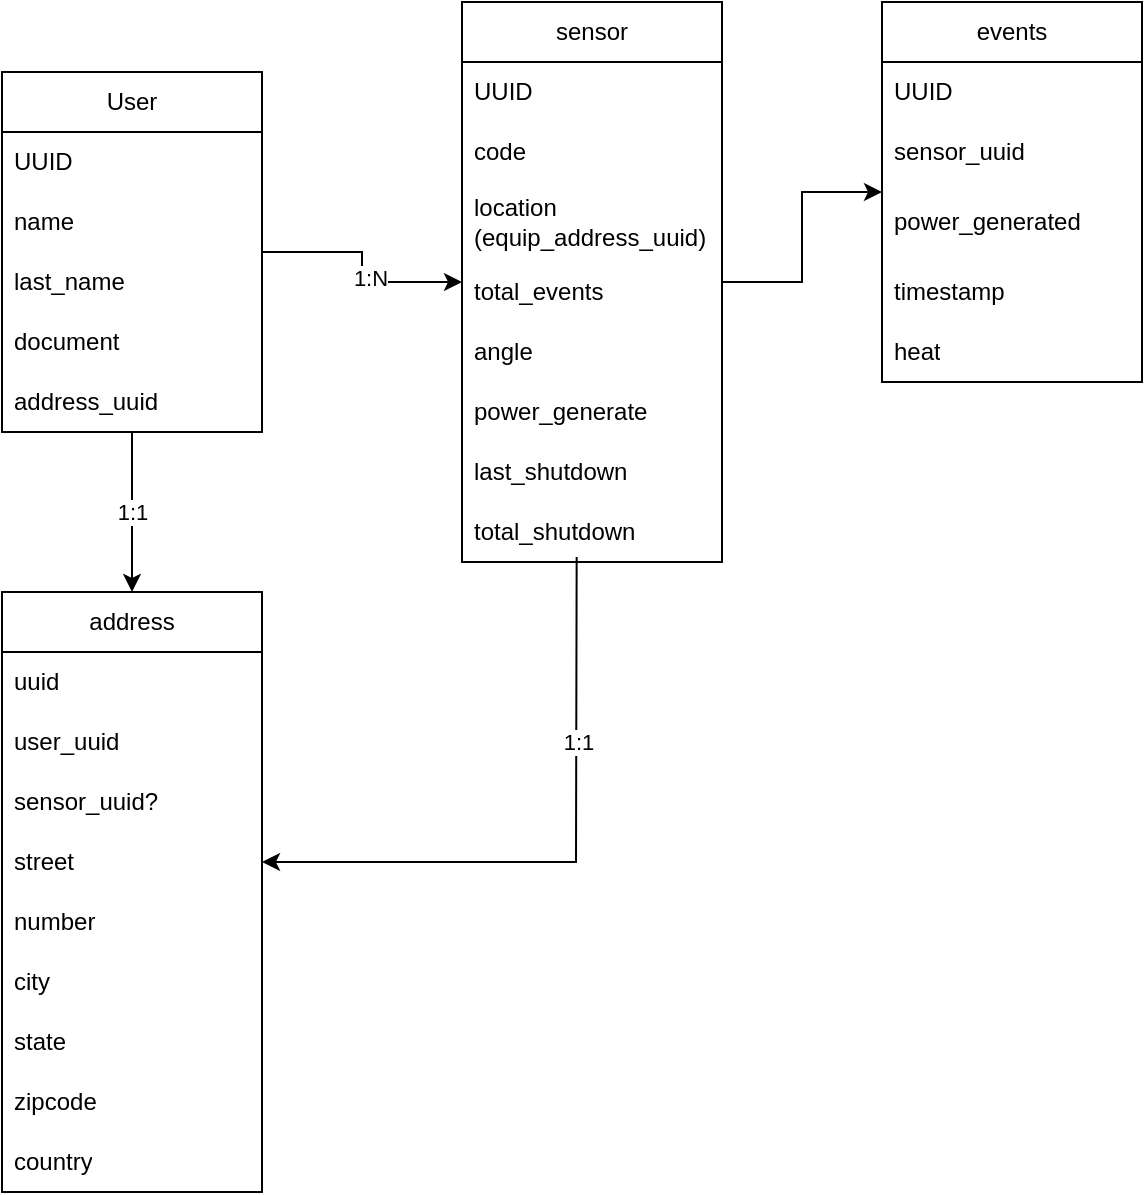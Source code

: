 <mxfile version="28.0.7">
  <diagram name="Página-1" id="KO-yH1Q4UqRy-wUQuOaO">
    <mxGraphModel dx="1678" dy="874" grid="1" gridSize="10" guides="1" tooltips="1" connect="1" arrows="1" fold="1" page="1" pageScale="1" pageWidth="827" pageHeight="1169" math="0" shadow="0">
      <root>
        <mxCell id="0" />
        <mxCell id="1" parent="0" />
        <mxCell id="w5D55JQBxzxJYTdFZREY-18" value="1:1" style="edgeStyle=orthogonalEdgeStyle;rounded=0;orthogonalLoop=1;jettySize=auto;html=1;" edge="1" parent="1" source="w5D55JQBxzxJYTdFZREY-1" target="w5D55JQBxzxJYTdFZREY-12">
          <mxGeometry relative="1" as="geometry" />
        </mxCell>
        <mxCell id="w5D55JQBxzxJYTdFZREY-28" value="" style="edgeStyle=orthogonalEdgeStyle;rounded=0;orthogonalLoop=1;jettySize=auto;html=1;" edge="1" parent="1" source="w5D55JQBxzxJYTdFZREY-1" target="w5D55JQBxzxJYTdFZREY-22">
          <mxGeometry relative="1" as="geometry" />
        </mxCell>
        <mxCell id="w5D55JQBxzxJYTdFZREY-29" value="1:N" style="edgeLabel;html=1;align=center;verticalAlign=middle;resizable=0;points=[];" vertex="1" connectable="0" parent="w5D55JQBxzxJYTdFZREY-28">
          <mxGeometry x="0.197" y="2" relative="1" as="geometry">
            <mxPoint as="offset" />
          </mxGeometry>
        </mxCell>
        <mxCell id="w5D55JQBxzxJYTdFZREY-1" value="User" style="swimlane;fontStyle=0;childLayout=stackLayout;horizontal=1;startSize=30;horizontalStack=0;resizeParent=1;resizeParentMax=0;resizeLast=0;collapsible=1;marginBottom=0;whiteSpace=wrap;html=1;" vertex="1" parent="1">
          <mxGeometry x="110" y="120" width="130" height="180" as="geometry">
            <mxRectangle x="110" y="120" width="70" height="30" as="alternateBounds" />
          </mxGeometry>
        </mxCell>
        <mxCell id="w5D55JQBxzxJYTdFZREY-2" value="UUID" style="text;strokeColor=none;fillColor=none;align=left;verticalAlign=middle;spacingLeft=4;spacingRight=4;overflow=hidden;points=[[0,0.5],[1,0.5]];portConstraint=eastwest;rotatable=0;whiteSpace=wrap;html=1;" vertex="1" parent="w5D55JQBxzxJYTdFZREY-1">
          <mxGeometry y="30" width="130" height="30" as="geometry" />
        </mxCell>
        <mxCell id="w5D55JQBxzxJYTdFZREY-3" value="name" style="text;strokeColor=none;fillColor=none;align=left;verticalAlign=middle;spacingLeft=4;spacingRight=4;overflow=hidden;points=[[0,0.5],[1,0.5]];portConstraint=eastwest;rotatable=0;whiteSpace=wrap;html=1;" vertex="1" parent="w5D55JQBxzxJYTdFZREY-1">
          <mxGeometry y="60" width="130" height="30" as="geometry" />
        </mxCell>
        <mxCell id="w5D55JQBxzxJYTdFZREY-4" value="&lt;div&gt;last_name&lt;/div&gt;" style="text;strokeColor=none;fillColor=none;align=left;verticalAlign=middle;spacingLeft=4;spacingRight=4;overflow=hidden;points=[[0,0.5],[1,0.5]];portConstraint=eastwest;rotatable=0;whiteSpace=wrap;html=1;" vertex="1" parent="w5D55JQBxzxJYTdFZREY-1">
          <mxGeometry y="90" width="130" height="30" as="geometry" />
        </mxCell>
        <mxCell id="w5D55JQBxzxJYTdFZREY-11" value="document" style="text;strokeColor=none;fillColor=none;align=left;verticalAlign=middle;spacingLeft=4;spacingRight=4;overflow=hidden;points=[[0,0.5],[1,0.5]];portConstraint=eastwest;rotatable=0;whiteSpace=wrap;html=1;" vertex="1" parent="w5D55JQBxzxJYTdFZREY-1">
          <mxGeometry y="120" width="130" height="30" as="geometry" />
        </mxCell>
        <mxCell id="w5D55JQBxzxJYTdFZREY-10" value="address_uuid" style="text;strokeColor=none;fillColor=none;align=left;verticalAlign=middle;spacingLeft=4;spacingRight=4;overflow=hidden;points=[[0,0.5],[1,0.5]];portConstraint=eastwest;rotatable=0;whiteSpace=wrap;html=1;" vertex="1" parent="w5D55JQBxzxJYTdFZREY-1">
          <mxGeometry y="150" width="130" height="30" as="geometry" />
        </mxCell>
        <mxCell id="w5D55JQBxzxJYTdFZREY-12" value="address" style="swimlane;fontStyle=0;childLayout=stackLayout;horizontal=1;startSize=30;horizontalStack=0;resizeParent=1;resizeParentMax=0;resizeLast=0;collapsible=1;marginBottom=0;whiteSpace=wrap;html=1;" vertex="1" parent="1">
          <mxGeometry x="110" y="380" width="130" height="300" as="geometry">
            <mxRectangle x="110" y="120" width="70" height="30" as="alternateBounds" />
          </mxGeometry>
        </mxCell>
        <mxCell id="w5D55JQBxzxJYTdFZREY-21" value="uuid" style="text;strokeColor=none;fillColor=none;align=left;verticalAlign=middle;spacingLeft=4;spacingRight=4;overflow=hidden;points=[[0,0.5],[1,0.5]];portConstraint=eastwest;rotatable=0;whiteSpace=wrap;html=1;" vertex="1" parent="w5D55JQBxzxJYTdFZREY-12">
          <mxGeometry y="30" width="130" height="30" as="geometry" />
        </mxCell>
        <mxCell id="w5D55JQBxzxJYTdFZREY-13" value="user_uuid" style="text;strokeColor=none;fillColor=none;align=left;verticalAlign=middle;spacingLeft=4;spacingRight=4;overflow=hidden;points=[[0,0.5],[1,0.5]];portConstraint=eastwest;rotatable=0;whiteSpace=wrap;html=1;" vertex="1" parent="w5D55JQBxzxJYTdFZREY-12">
          <mxGeometry y="60" width="130" height="30" as="geometry" />
        </mxCell>
        <mxCell id="w5D55JQBxzxJYTdFZREY-45" value="sensor_uuid?" style="text;strokeColor=none;fillColor=none;align=left;verticalAlign=middle;spacingLeft=4;spacingRight=4;overflow=hidden;points=[[0,0.5],[1,0.5]];portConstraint=eastwest;rotatable=0;whiteSpace=wrap;html=1;" vertex="1" parent="w5D55JQBxzxJYTdFZREY-12">
          <mxGeometry y="90" width="130" height="30" as="geometry" />
        </mxCell>
        <mxCell id="w5D55JQBxzxJYTdFZREY-14" value="street" style="text;strokeColor=none;fillColor=none;align=left;verticalAlign=middle;spacingLeft=4;spacingRight=4;overflow=hidden;points=[[0,0.5],[1,0.5]];portConstraint=eastwest;rotatable=0;whiteSpace=wrap;html=1;" vertex="1" parent="w5D55JQBxzxJYTdFZREY-12">
          <mxGeometry y="120" width="130" height="30" as="geometry" />
        </mxCell>
        <mxCell id="w5D55JQBxzxJYTdFZREY-15" value="&lt;div&gt;number&lt;/div&gt;" style="text;strokeColor=none;fillColor=none;align=left;verticalAlign=middle;spacingLeft=4;spacingRight=4;overflow=hidden;points=[[0,0.5],[1,0.5]];portConstraint=eastwest;rotatable=0;whiteSpace=wrap;html=1;" vertex="1" parent="w5D55JQBxzxJYTdFZREY-12">
          <mxGeometry y="150" width="130" height="30" as="geometry" />
        </mxCell>
        <mxCell id="w5D55JQBxzxJYTdFZREY-19" value="city" style="text;strokeColor=none;fillColor=none;align=left;verticalAlign=middle;spacingLeft=4;spacingRight=4;overflow=hidden;points=[[0,0.5],[1,0.5]];portConstraint=eastwest;rotatable=0;whiteSpace=wrap;html=1;" vertex="1" parent="w5D55JQBxzxJYTdFZREY-12">
          <mxGeometry y="180" width="130" height="30" as="geometry" />
        </mxCell>
        <mxCell id="w5D55JQBxzxJYTdFZREY-20" value="state" style="text;strokeColor=none;fillColor=none;align=left;verticalAlign=middle;spacingLeft=4;spacingRight=4;overflow=hidden;points=[[0,0.5],[1,0.5]];portConstraint=eastwest;rotatable=0;whiteSpace=wrap;html=1;" vertex="1" parent="w5D55JQBxzxJYTdFZREY-12">
          <mxGeometry y="210" width="130" height="30" as="geometry" />
        </mxCell>
        <mxCell id="w5D55JQBxzxJYTdFZREY-16" value="zipcode" style="text;strokeColor=none;fillColor=none;align=left;verticalAlign=middle;spacingLeft=4;spacingRight=4;overflow=hidden;points=[[0,0.5],[1,0.5]];portConstraint=eastwest;rotatable=0;whiteSpace=wrap;html=1;" vertex="1" parent="w5D55JQBxzxJYTdFZREY-12">
          <mxGeometry y="240" width="130" height="30" as="geometry" />
        </mxCell>
        <mxCell id="w5D55JQBxzxJYTdFZREY-17" value="country" style="text;strokeColor=none;fillColor=none;align=left;verticalAlign=middle;spacingLeft=4;spacingRight=4;overflow=hidden;points=[[0,0.5],[1,0.5]];portConstraint=eastwest;rotatable=0;whiteSpace=wrap;html=1;" vertex="1" parent="w5D55JQBxzxJYTdFZREY-12">
          <mxGeometry y="270" width="130" height="30" as="geometry" />
        </mxCell>
        <mxCell id="w5D55JQBxzxJYTdFZREY-40" value="" style="edgeStyle=orthogonalEdgeStyle;rounded=0;orthogonalLoop=1;jettySize=auto;html=1;" edge="1" parent="1" source="w5D55JQBxzxJYTdFZREY-22" target="w5D55JQBxzxJYTdFZREY-32">
          <mxGeometry relative="1" as="geometry" />
        </mxCell>
        <mxCell id="w5D55JQBxzxJYTdFZREY-22" value="sensor" style="swimlane;fontStyle=0;childLayout=stackLayout;horizontal=1;startSize=30;horizontalStack=0;resizeParent=1;resizeParentMax=0;resizeLast=0;collapsible=1;marginBottom=0;whiteSpace=wrap;html=1;" vertex="1" parent="1">
          <mxGeometry x="340" y="85" width="130" height="280" as="geometry">
            <mxRectangle x="110" y="120" width="70" height="30" as="alternateBounds" />
          </mxGeometry>
        </mxCell>
        <mxCell id="w5D55JQBxzxJYTdFZREY-23" value="UUID" style="text;strokeColor=none;fillColor=none;align=left;verticalAlign=middle;spacingLeft=4;spacingRight=4;overflow=hidden;points=[[0,0.5],[1,0.5]];portConstraint=eastwest;rotatable=0;whiteSpace=wrap;html=1;" vertex="1" parent="w5D55JQBxzxJYTdFZREY-22">
          <mxGeometry y="30" width="130" height="30" as="geometry" />
        </mxCell>
        <mxCell id="w5D55JQBxzxJYTdFZREY-24" value="code" style="text;strokeColor=none;fillColor=none;align=left;verticalAlign=middle;spacingLeft=4;spacingRight=4;overflow=hidden;points=[[0,0.5],[1,0.5]];portConstraint=eastwest;rotatable=0;whiteSpace=wrap;html=1;" vertex="1" parent="w5D55JQBxzxJYTdFZREY-22">
          <mxGeometry y="60" width="130" height="30" as="geometry" />
        </mxCell>
        <mxCell id="w5D55JQBxzxJYTdFZREY-25" value="&lt;div&gt;location (equip_address_uuid)&lt;/div&gt;" style="text;strokeColor=none;fillColor=none;align=left;verticalAlign=middle;spacingLeft=4;spacingRight=4;overflow=hidden;points=[[0,0.5],[1,0.5]];portConstraint=eastwest;rotatable=0;whiteSpace=wrap;html=1;" vertex="1" parent="w5D55JQBxzxJYTdFZREY-22">
          <mxGeometry y="90" width="130" height="40" as="geometry" />
        </mxCell>
        <mxCell id="w5D55JQBxzxJYTdFZREY-26" value="total_events" style="text;strokeColor=none;fillColor=none;align=left;verticalAlign=middle;spacingLeft=4;spacingRight=4;overflow=hidden;points=[[0,0.5],[1,0.5]];portConstraint=eastwest;rotatable=0;whiteSpace=wrap;html=1;" vertex="1" parent="w5D55JQBxzxJYTdFZREY-22">
          <mxGeometry y="130" width="130" height="30" as="geometry" />
        </mxCell>
        <mxCell id="w5D55JQBxzxJYTdFZREY-41" value="angle" style="text;strokeColor=none;fillColor=none;align=left;verticalAlign=middle;spacingLeft=4;spacingRight=4;overflow=hidden;points=[[0,0.5],[1,0.5]];portConstraint=eastwest;rotatable=0;whiteSpace=wrap;html=1;" vertex="1" parent="w5D55JQBxzxJYTdFZREY-22">
          <mxGeometry y="160" width="130" height="30" as="geometry" />
        </mxCell>
        <mxCell id="w5D55JQBxzxJYTdFZREY-27" value="power_generate" style="text;strokeColor=none;fillColor=none;align=left;verticalAlign=middle;spacingLeft=4;spacingRight=4;overflow=hidden;points=[[0,0.5],[1,0.5]];portConstraint=eastwest;rotatable=0;whiteSpace=wrap;html=1;" vertex="1" parent="w5D55JQBxzxJYTdFZREY-22">
          <mxGeometry y="190" width="130" height="30" as="geometry" />
        </mxCell>
        <mxCell id="w5D55JQBxzxJYTdFZREY-30" value="last_shutdown" style="text;strokeColor=none;fillColor=none;align=left;verticalAlign=middle;spacingLeft=4;spacingRight=4;overflow=hidden;points=[[0,0.5],[1,0.5]];portConstraint=eastwest;rotatable=0;whiteSpace=wrap;html=1;" vertex="1" parent="w5D55JQBxzxJYTdFZREY-22">
          <mxGeometry y="220" width="130" height="30" as="geometry" />
        </mxCell>
        <mxCell id="w5D55JQBxzxJYTdFZREY-31" value="total_shutdown" style="text;strokeColor=none;fillColor=none;align=left;verticalAlign=middle;spacingLeft=4;spacingRight=4;overflow=hidden;points=[[0,0.5],[1,0.5]];portConstraint=eastwest;rotatable=0;whiteSpace=wrap;html=1;" vertex="1" parent="w5D55JQBxzxJYTdFZREY-22">
          <mxGeometry y="250" width="130" height="30" as="geometry" />
        </mxCell>
        <mxCell id="w5D55JQBxzxJYTdFZREY-32" value="events" style="swimlane;fontStyle=0;childLayout=stackLayout;horizontal=1;startSize=30;horizontalStack=0;resizeParent=1;resizeParentMax=0;resizeLast=0;collapsible=1;marginBottom=0;whiteSpace=wrap;html=1;" vertex="1" parent="1">
          <mxGeometry x="550" y="85" width="130" height="190" as="geometry">
            <mxRectangle x="110" y="120" width="70" height="30" as="alternateBounds" />
          </mxGeometry>
        </mxCell>
        <mxCell id="w5D55JQBxzxJYTdFZREY-33" value="UUID" style="text;strokeColor=none;fillColor=none;align=left;verticalAlign=middle;spacingLeft=4;spacingRight=4;overflow=hidden;points=[[0,0.5],[1,0.5]];portConstraint=eastwest;rotatable=0;whiteSpace=wrap;html=1;" vertex="1" parent="w5D55JQBxzxJYTdFZREY-32">
          <mxGeometry y="30" width="130" height="30" as="geometry" />
        </mxCell>
        <mxCell id="w5D55JQBxzxJYTdFZREY-34" value="sensor_uuid" style="text;strokeColor=none;fillColor=none;align=left;verticalAlign=middle;spacingLeft=4;spacingRight=4;overflow=hidden;points=[[0,0.5],[1,0.5]];portConstraint=eastwest;rotatable=0;whiteSpace=wrap;html=1;" vertex="1" parent="w5D55JQBxzxJYTdFZREY-32">
          <mxGeometry y="60" width="130" height="30" as="geometry" />
        </mxCell>
        <mxCell id="w5D55JQBxzxJYTdFZREY-35" value="power_generated" style="text;strokeColor=none;fillColor=none;align=left;verticalAlign=middle;spacingLeft=4;spacingRight=4;overflow=hidden;points=[[0,0.5],[1,0.5]];portConstraint=eastwest;rotatable=0;whiteSpace=wrap;html=1;" vertex="1" parent="w5D55JQBxzxJYTdFZREY-32">
          <mxGeometry y="90" width="130" height="40" as="geometry" />
        </mxCell>
        <mxCell id="w5D55JQBxzxJYTdFZREY-36" value="timestamp" style="text;strokeColor=none;fillColor=none;align=left;verticalAlign=middle;spacingLeft=4;spacingRight=4;overflow=hidden;points=[[0,0.5],[1,0.5]];portConstraint=eastwest;rotatable=0;whiteSpace=wrap;html=1;" vertex="1" parent="w5D55JQBxzxJYTdFZREY-32">
          <mxGeometry y="130" width="130" height="30" as="geometry" />
        </mxCell>
        <mxCell id="w5D55JQBxzxJYTdFZREY-37" value="heat" style="text;strokeColor=none;fillColor=none;align=left;verticalAlign=middle;spacingLeft=4;spacingRight=4;overflow=hidden;points=[[0,0.5],[1,0.5]];portConstraint=eastwest;rotatable=0;whiteSpace=wrap;html=1;" vertex="1" parent="w5D55JQBxzxJYTdFZREY-32">
          <mxGeometry y="160" width="130" height="30" as="geometry" />
        </mxCell>
        <mxCell id="w5D55JQBxzxJYTdFZREY-43" value="" style="endArrow=classic;html=1;rounded=0;exitX=0.441;exitY=0.916;exitDx=0;exitDy=0;exitPerimeter=0;entryX=1;entryY=0.5;entryDx=0;entryDy=0;" edge="1" parent="1" source="w5D55JQBxzxJYTdFZREY-31" target="w5D55JQBxzxJYTdFZREY-14">
          <mxGeometry width="50" height="50" relative="1" as="geometry">
            <mxPoint x="400" y="440" as="sourcePoint" />
            <mxPoint x="450" y="390" as="targetPoint" />
            <Array as="points">
              <mxPoint x="397" y="515" />
            </Array>
          </mxGeometry>
        </mxCell>
        <mxCell id="w5D55JQBxzxJYTdFZREY-44" value="1:1" style="edgeLabel;html=1;align=center;verticalAlign=middle;resizable=0;points=[];" vertex="1" connectable="0" parent="w5D55JQBxzxJYTdFZREY-43">
          <mxGeometry x="-0.407" y="1" relative="1" as="geometry">
            <mxPoint as="offset" />
          </mxGeometry>
        </mxCell>
      </root>
    </mxGraphModel>
  </diagram>
</mxfile>
